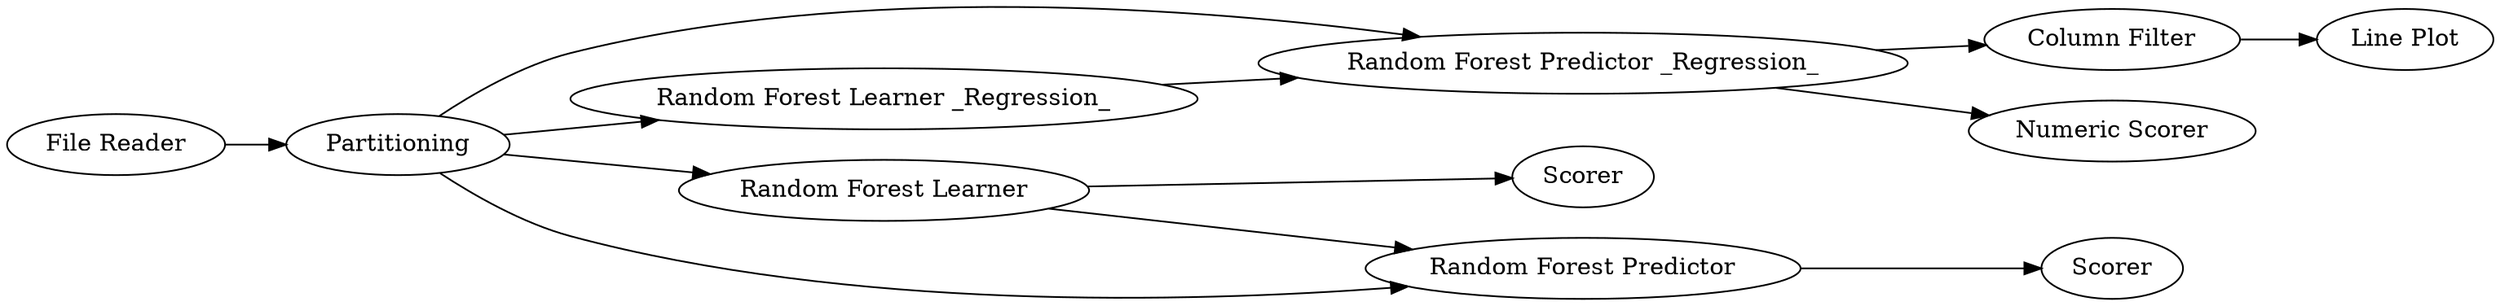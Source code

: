 digraph {
	"1708000433038724224_15" [label="Random Forest Predictor _Regression_"]
	"1708000433038724224_14" [label="Random Forest Learner _Regression_"]
	"1708000433038724224_9" [label=Scorer]
	"1708000433038724224_12" [label="Random Forest Learner"]
	"1708000433038724224_10" [label="Column Filter"]
	"1708000433038724224_7" [label=Scorer]
	"1708000433038724224_2" [label=Partitioning]
	"1708000433038724224_8" [label="Numeric Scorer"]
	"1708000433038724224_1" [label="File Reader"]
	"1708000433038724224_13" [label="Random Forest Predictor"]
	"1708000433038724224_11" [label="Line Plot"]
	"1708000433038724224_1" -> "1708000433038724224_2"
	"1708000433038724224_15" -> "1708000433038724224_10"
	"1708000433038724224_15" -> "1708000433038724224_8"
	"1708000433038724224_10" -> "1708000433038724224_11"
	"1708000433038724224_12" -> "1708000433038724224_9"
	"1708000433038724224_13" -> "1708000433038724224_7"
	"1708000433038724224_14" -> "1708000433038724224_15"
	"1708000433038724224_2" -> "1708000433038724224_15"
	"1708000433038724224_2" -> "1708000433038724224_12"
	"1708000433038724224_2" -> "1708000433038724224_14"
	"1708000433038724224_2" -> "1708000433038724224_13"
	"1708000433038724224_12" -> "1708000433038724224_13"
	rankdir=LR
}
